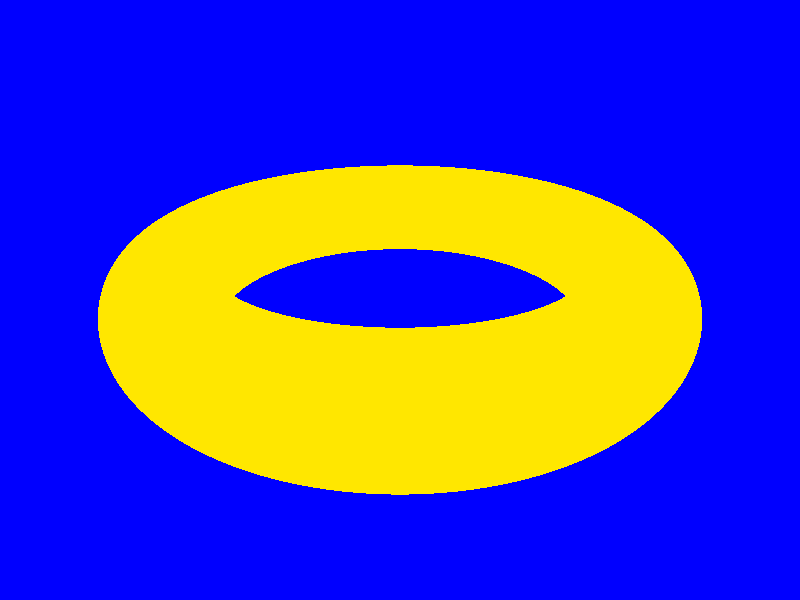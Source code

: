 #include "textures.inc"




#declare spherePos=<0,3,0>;
background {
rgb<0,0,1>
} 
             
camera {
location<0,5,10>
look_at<0,0,0>
}  

light_source{
<2,5,-3>//location
rgb<1,1,1>
}

/*sphere{
<0,1,0>//cernter
1//radius 

texture{
pigment{
rgb<1,0,0>
}
}
}*/

/*plane{
<0,1,0>//normal vector
0//distance from the vector
}*/  

/*box{
<-1,0,-1>
<1,0.5,3>   
texture{
pigment{
rgb<0,1,0>
}
}
}*/

/*cone{
<0,1,0>//point 1
.3//radius of point 1
<1,2,3>//point 2
1//radius of point 2
texture{
pigment{
rgb<0,1,0>
}
}
}*/

torus{
4//outer radius
1//inner radius
translate<0,.5,0>
texture{Polished_Chrome
    pigment{color rgb<1,0.8,0>}
    normal{crackle 0.75 turbulence 0.25 scale 0.25}
    finish{diffuse 0.9}
}
}     

/*triangle{
<0,0,4>, <5,0,4>,<0,3,4> 
texture{Polished_Chrome
    pigment{color rgb<0,1,0>}
    normal{crackle 0.75 turbulence 0.25 scale 0.25}
    finish{diffuse 0.9}
}
}*/                                                                      

  
